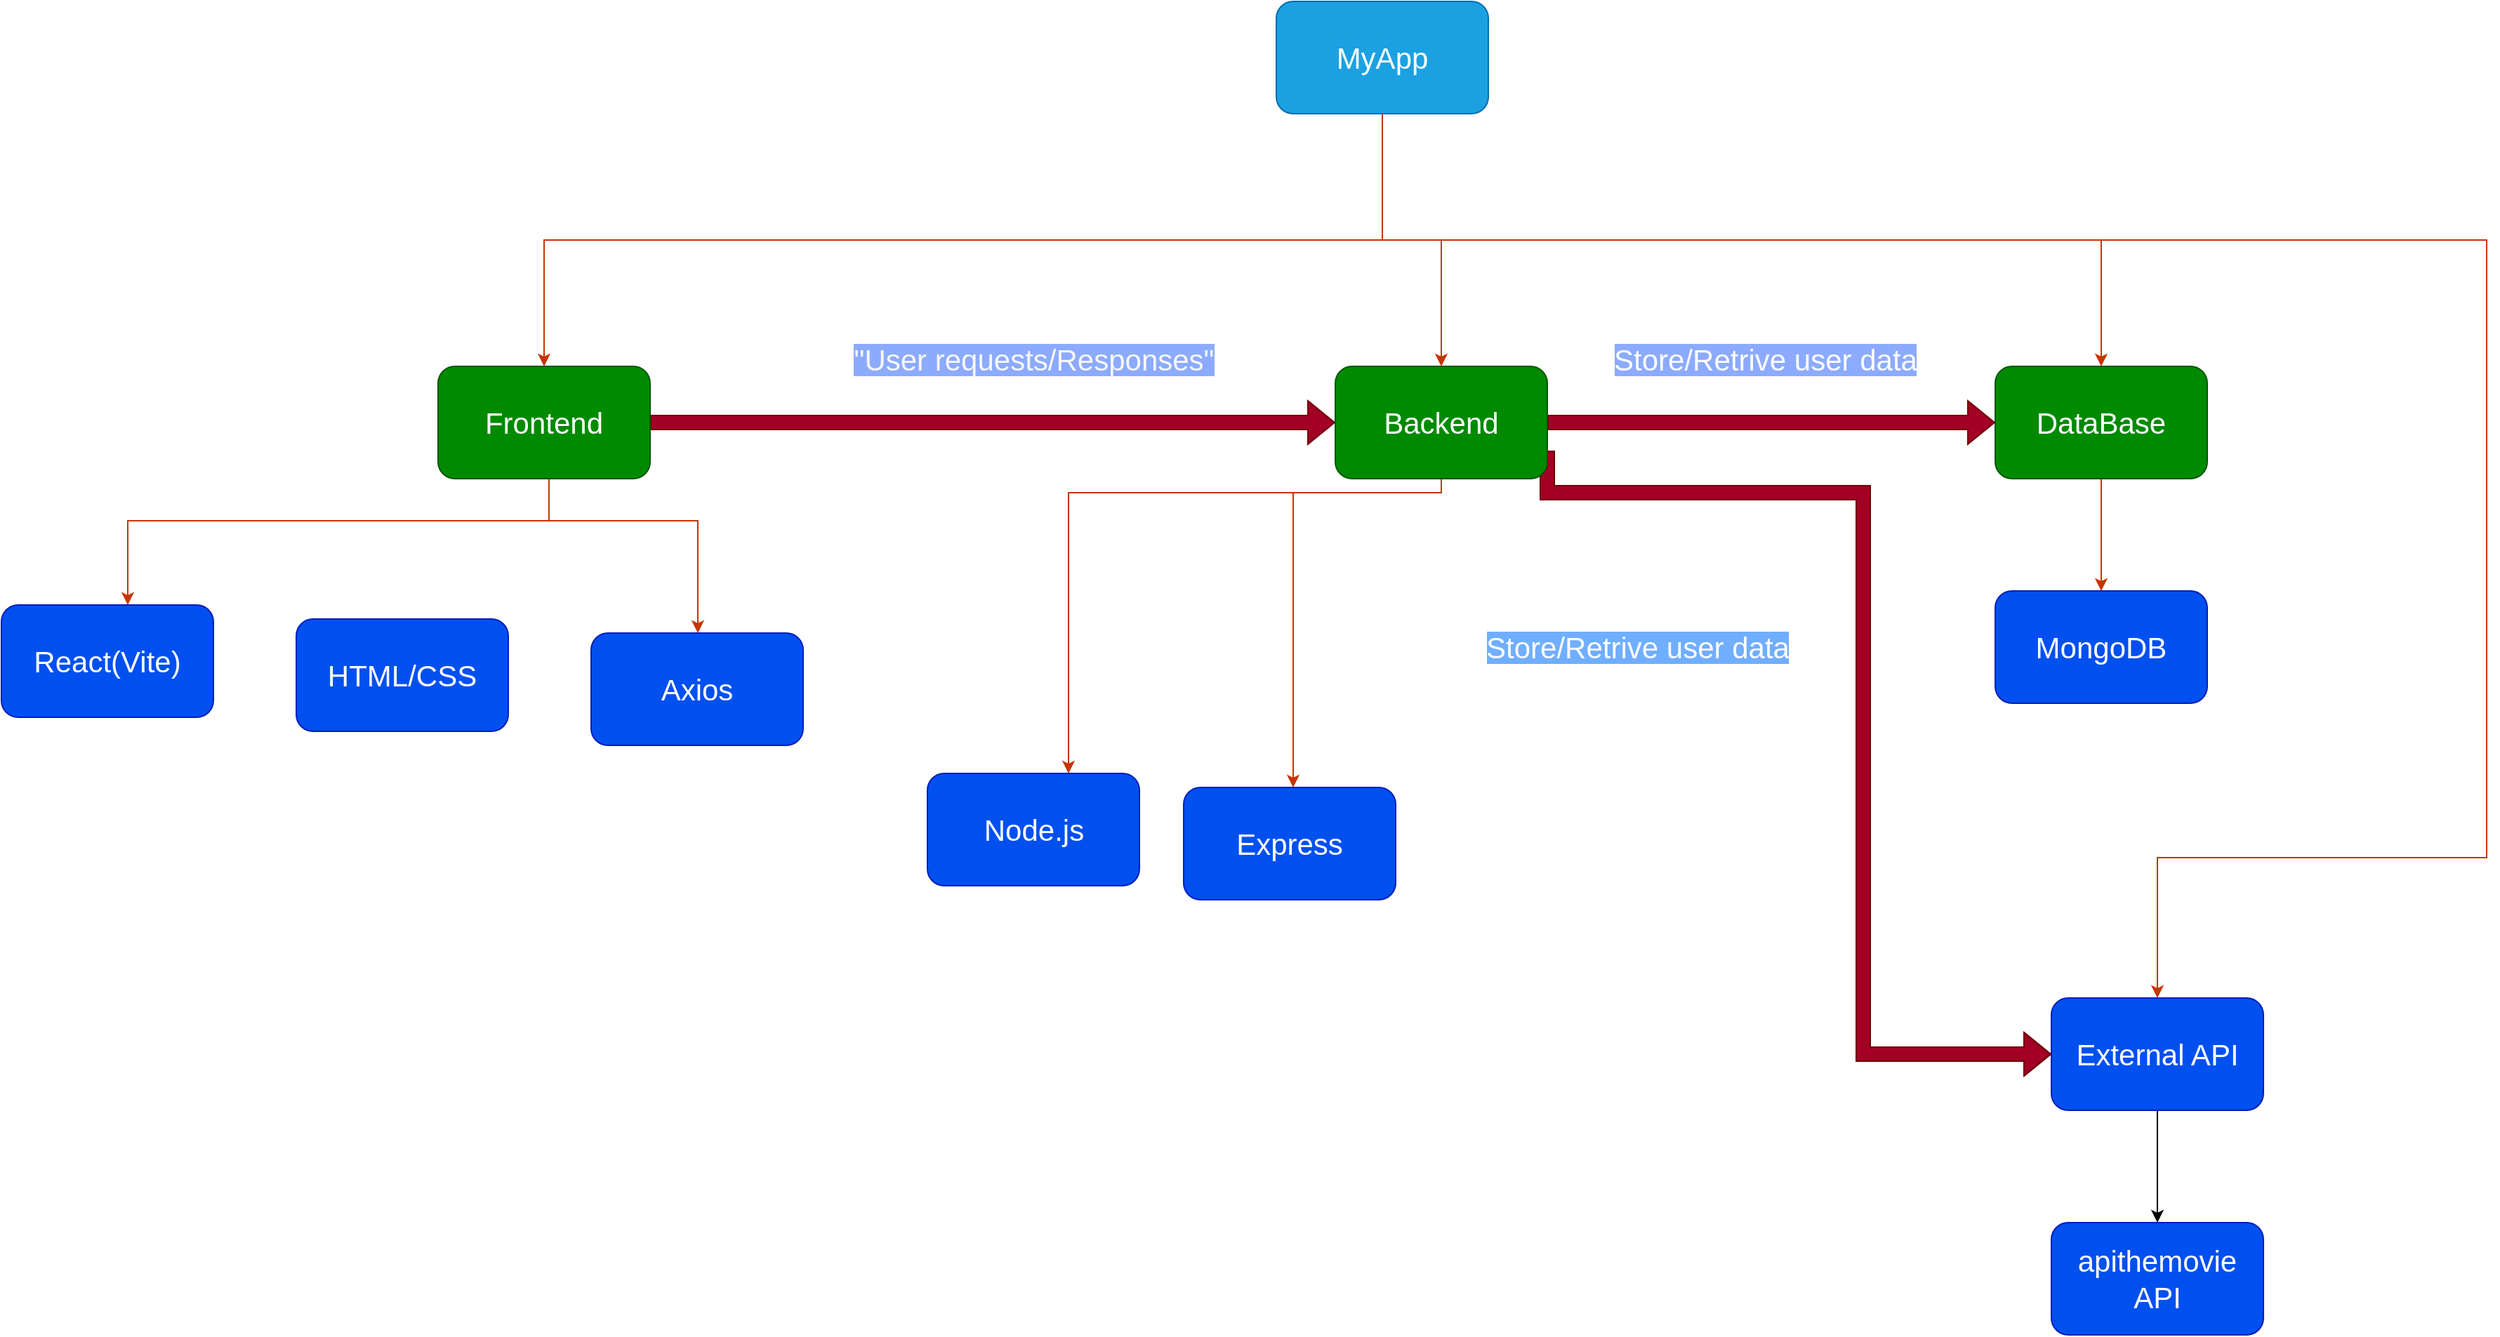 <mxfile version="24.7.4">
  <diagram name="Page-1" id="5f0bae14-7c28-e335-631c-24af17079c00">
    <mxGraphModel dx="2844" dy="956" grid="1" gridSize="10" guides="1" tooltips="1" connect="1" arrows="1" fold="1" page="1" pageScale="1" pageWidth="1100" pageHeight="850" background="none" math="0" shadow="0">
      <root>
        <mxCell id="0" />
        <mxCell id="1" parent="0" />
        <mxCell id="r8tFkjvlElGeR6HCOG_i-43" value="" style="edgeStyle=orthogonalEdgeStyle;rounded=0;orthogonalLoop=1;jettySize=auto;html=1;fontSize=21;" parent="1" source="r8tFkjvlElGeR6HCOG_i-1" target="r8tFkjvlElGeR6HCOG_i-42" edge="1">
          <mxGeometry relative="1" as="geometry" />
        </mxCell>
        <mxCell id="r8tFkjvlElGeR6HCOG_i-1" value="External API" style="rounded=1;whiteSpace=wrap;html=1;fillColor=#0050ef;strokeColor=#001DBC;fontSize=21;fontColor=#ffffff;" parent="1" vertex="1">
          <mxGeometry x="670" y="740" width="151" height="80" as="geometry" />
        </mxCell>
        <mxCell id="r8tFkjvlElGeR6HCOG_i-30" value="" style="edgeStyle=orthogonalEdgeStyle;rounded=0;orthogonalLoop=1;jettySize=auto;html=1;fillColor=#fa6800;strokeColor=#C73500;fontSize=21;" parent="1" target="r8tFkjvlElGeR6HCOG_i-23" edge="1">
          <mxGeometry relative="1" as="geometry">
            <mxPoint x="-464.5" y="300" as="sourcePoint" />
            <mxPoint x="-700" y="430" as="targetPoint" />
            <Array as="points">
              <mxPoint x="-400" y="300" />
              <mxPoint x="-400" y="400" />
              <mxPoint x="-700" y="400" />
            </Array>
          </mxGeometry>
        </mxCell>
        <mxCell id="r8tFkjvlElGeR6HCOG_i-51" style="edgeStyle=orthogonalEdgeStyle;rounded=0;orthogonalLoop=1;jettySize=auto;html=1;exitX=1;exitY=0.5;exitDx=0;exitDy=0;entryX=0;entryY=0.5;entryDx=0;entryDy=0;shape=flexArrow;fillColor=#a20025;strokeColor=#6F0000;fontSize=21;" parent="1" source="r8tFkjvlElGeR6HCOG_i-2" target="r8tFkjvlElGeR6HCOG_i-4" edge="1">
          <mxGeometry relative="1" as="geometry" />
        </mxCell>
        <mxCell id="r8tFkjvlElGeR6HCOG_i-63" style="edgeStyle=orthogonalEdgeStyle;rounded=0;orthogonalLoop=1;jettySize=auto;html=1;exitX=0.5;exitY=1;exitDx=0;exitDy=0;fillColor=#fa6800;strokeColor=#C73500;fontSize=21;" parent="1" source="r8tFkjvlElGeR6HCOG_i-2" target="r8tFkjvlElGeR6HCOG_i-31" edge="1">
          <mxGeometry relative="1" as="geometry">
            <Array as="points">
              <mxPoint x="-400" y="370" />
              <mxPoint x="-400" y="400" />
              <mxPoint x="-294" y="400" />
            </Array>
          </mxGeometry>
        </mxCell>
        <mxCell id="r8tFkjvlElGeR6HCOG_i-2" value="Frontend" style="rounded=1;whiteSpace=wrap;html=1;fillColor=#008a00;strokeColor=#005700;fontColor=#ffffff;fontSize=21;" parent="1" vertex="1">
          <mxGeometry x="-479" y="290" width="151" height="80" as="geometry" />
        </mxCell>
        <mxCell id="r8tFkjvlElGeR6HCOG_i-41" value="" style="edgeStyle=orthogonalEdgeStyle;rounded=0;orthogonalLoop=1;jettySize=auto;html=1;fillColor=#fa6800;strokeColor=#C73500;fontSize=21;" parent="1" source="r8tFkjvlElGeR6HCOG_i-3" target="r8tFkjvlElGeR6HCOG_i-40" edge="1">
          <mxGeometry relative="1" as="geometry" />
        </mxCell>
        <mxCell id="r8tFkjvlElGeR6HCOG_i-3" value="DataBase" style="rounded=1;whiteSpace=wrap;html=1;fillColor=#008a00;strokeColor=#005700;fontColor=#ffffff;fontSize=21;" parent="1" vertex="1">
          <mxGeometry x="630" y="290" width="151" height="80" as="geometry" />
        </mxCell>
        <mxCell id="r8tFkjvlElGeR6HCOG_i-13" value="" style="edgeStyle=orthogonalEdgeStyle;rounded=0;orthogonalLoop=1;jettySize=auto;html=1;fillColor=#fa6800;strokeColor=#C73500;fontSize=21;" parent="1" source="r8tFkjvlElGeR6HCOG_i-4" target="r8tFkjvlElGeR6HCOG_i-12" edge="1">
          <mxGeometry relative="1" as="geometry">
            <Array as="points">
              <mxPoint x="236" y="380" />
              <mxPoint x="-30" y="380" />
            </Array>
          </mxGeometry>
        </mxCell>
        <mxCell id="r8tFkjvlElGeR6HCOG_i-19" value="" style="edgeStyle=orthogonalEdgeStyle;rounded=0;orthogonalLoop=1;jettySize=auto;html=1;fillColor=#fa6800;strokeColor=#C73500;fontSize=21;" parent="1" edge="1">
          <mxGeometry relative="1" as="geometry">
            <mxPoint x="162.5" y="380" as="sourcePoint" />
            <mxPoint x="130" y="590" as="targetPoint" />
            <Array as="points">
              <mxPoint x="228.5" y="380" />
              <mxPoint x="228.5" y="380" />
            </Array>
          </mxGeometry>
        </mxCell>
        <mxCell id="r8tFkjvlElGeR6HCOG_i-54" style="edgeStyle=orthogonalEdgeStyle;rounded=0;orthogonalLoop=1;jettySize=auto;html=1;exitX=1;exitY=0.5;exitDx=0;exitDy=0;entryX=0;entryY=0.5;entryDx=0;entryDy=0;shape=flexArrow;fillColor=#a20025;strokeColor=#6F0000;fontSize=21;" parent="1" source="r8tFkjvlElGeR6HCOG_i-4" target="r8tFkjvlElGeR6HCOG_i-3" edge="1">
          <mxGeometry relative="1" as="geometry" />
        </mxCell>
        <mxCell id="r8tFkjvlElGeR6HCOG_i-57" style="edgeStyle=orthogonalEdgeStyle;rounded=0;orthogonalLoop=1;jettySize=auto;html=1;exitX=1;exitY=0.75;exitDx=0;exitDy=0;shape=flexArrow;fillColor=#a20025;strokeColor=#6F0000;fontSize=21;" parent="1" source="r8tFkjvlElGeR6HCOG_i-4" target="r8tFkjvlElGeR6HCOG_i-1" edge="1">
          <mxGeometry relative="1" as="geometry">
            <Array as="points">
              <mxPoint x="311" y="380" />
              <mxPoint x="536" y="380" />
            </Array>
          </mxGeometry>
        </mxCell>
        <mxCell id="r8tFkjvlElGeR6HCOG_i-4" value="&lt;font style=&quot;font-size: 21px;&quot;&gt;Backend&lt;/font&gt;" style="rounded=1;whiteSpace=wrap;html=1;fillColor=#008a00;strokeColor=#005700;fontColor=#ffffff;fontSize=21;" parent="1" vertex="1">
          <mxGeometry x="160" y="290" width="151" height="80" as="geometry" />
        </mxCell>
        <mxCell id="r8tFkjvlElGeR6HCOG_i-44" style="edgeStyle=orthogonalEdgeStyle;rounded=0;orthogonalLoop=1;jettySize=auto;html=1;exitX=0.5;exitY=1;exitDx=0;exitDy=0;entryX=0.5;entryY=0;entryDx=0;entryDy=0;fillColor=#fa6800;strokeColor=#C73500;fontSize=21;" parent="1" source="r8tFkjvlElGeR6HCOG_i-5" target="r8tFkjvlElGeR6HCOG_i-2" edge="1">
          <mxGeometry relative="1" as="geometry" />
        </mxCell>
        <mxCell id="r8tFkjvlElGeR6HCOG_i-45" style="edgeStyle=orthogonalEdgeStyle;rounded=0;orthogonalLoop=1;jettySize=auto;html=1;exitX=0.5;exitY=1;exitDx=0;exitDy=0;fillColor=#fa6800;strokeColor=#C73500;fontSize=21;" parent="1" source="r8tFkjvlElGeR6HCOG_i-5" target="r8tFkjvlElGeR6HCOG_i-4" edge="1">
          <mxGeometry relative="1" as="geometry" />
        </mxCell>
        <mxCell id="r8tFkjvlElGeR6HCOG_i-46" style="edgeStyle=orthogonalEdgeStyle;rounded=0;orthogonalLoop=1;jettySize=auto;html=1;exitX=0.5;exitY=1;exitDx=0;exitDy=0;fillColor=#fa6800;strokeColor=#C73500;fontSize=21;" parent="1" source="r8tFkjvlElGeR6HCOG_i-5" target="r8tFkjvlElGeR6HCOG_i-3" edge="1">
          <mxGeometry relative="1" as="geometry" />
        </mxCell>
        <mxCell id="r8tFkjvlElGeR6HCOG_i-62" style="edgeStyle=orthogonalEdgeStyle;rounded=0;orthogonalLoop=1;jettySize=auto;html=1;exitX=0.5;exitY=1;exitDx=0;exitDy=0;entryX=0.5;entryY=0;entryDx=0;entryDy=0;fillColor=#fa6800;strokeColor=#C73500;fontSize=21;" parent="1" source="r8tFkjvlElGeR6HCOG_i-5" target="r8tFkjvlElGeR6HCOG_i-1" edge="1">
          <mxGeometry relative="1" as="geometry">
            <Array as="points">
              <mxPoint x="194" y="200" />
              <mxPoint x="980" y="200" />
              <mxPoint x="980" y="640" />
              <mxPoint x="746" y="640" />
            </Array>
          </mxGeometry>
        </mxCell>
        <mxCell id="r8tFkjvlElGeR6HCOG_i-5" value="MyApp" style="rounded=1;whiteSpace=wrap;html=1;fillColor=#1ba1e2;strokeColor=#006EAF;fontColor=#ffffff;fontSize=21;" parent="1" vertex="1">
          <mxGeometry x="118" y="30" width="151" height="80" as="geometry" />
        </mxCell>
        <mxCell id="r8tFkjvlElGeR6HCOG_i-12" value="Node.js" style="rounded=1;whiteSpace=wrap;html=1;fillColor=#0050ef;strokeColor=#001DBC;fontSize=21;fontColor=#ffffff;" parent="1" vertex="1">
          <mxGeometry x="-130.5" y="580" width="151" height="80" as="geometry" />
        </mxCell>
        <mxCell id="r8tFkjvlElGeR6HCOG_i-18" value="Express" style="rounded=1;whiteSpace=wrap;html=1;fillColor=#0050ef;strokeColor=#001DBC;fontSize=21;fontColor=#ffffff;" parent="1" vertex="1">
          <mxGeometry x="52" y="590" width="151" height="80" as="geometry" />
        </mxCell>
        <mxCell id="r8tFkjvlElGeR6HCOG_i-23" value="React(Vite)" style="rounded=1;whiteSpace=wrap;html=1;fillColor=#0050ef;strokeColor=#001DBC;fontSize=21;fontColor=#ffffff;" parent="1" vertex="1">
          <mxGeometry x="-790" y="460" width="151" height="80" as="geometry" />
        </mxCell>
        <mxCell id="r8tFkjvlElGeR6HCOG_i-31" value="Axios" style="rounded=1;whiteSpace=wrap;html=1;fillColor=#0050ef;strokeColor=#001DBC;fontSize=21;fontColor=#ffffff;" parent="1" vertex="1">
          <mxGeometry x="-370" y="480" width="151" height="80" as="geometry" />
        </mxCell>
        <mxCell id="r8tFkjvlElGeR6HCOG_i-34" value="HTML/CSS" style="rounded=1;whiteSpace=wrap;html=1;fillColor=#0050ef;strokeColor=#001DBC;fontSize=21;fontColor=#ffffff;" parent="1" vertex="1">
          <mxGeometry x="-580" y="470" width="151" height="80" as="geometry" />
        </mxCell>
        <mxCell id="r8tFkjvlElGeR6HCOG_i-40" value="MongoDB" style="rounded=1;whiteSpace=wrap;html=1;fillColor=#0050ef;strokeColor=#001DBC;fontSize=21;fontColor=#ffffff;" parent="1" vertex="1">
          <mxGeometry x="630" y="450" width="151" height="80" as="geometry" />
        </mxCell>
        <mxCell id="r8tFkjvlElGeR6HCOG_i-42" value="apithemovie API" style="rounded=1;whiteSpace=wrap;html=1;fillColor=#0050ef;strokeColor=#001DBC;fontSize=21;fontColor=#ffffff;" parent="1" vertex="1">
          <mxGeometry x="670" y="900" width="151" height="80" as="geometry" />
        </mxCell>
        <mxCell id="r8tFkjvlElGeR6HCOG_i-53" value="&lt;span style=&quot;background-color: rgb(140, 171, 255);&quot;&gt;&lt;font color=&quot;#f7f7f7&quot;&gt;&quot;User requests/Responses&quot;&lt;/font&gt;&lt;/span&gt;" style="text;html=1;align=center;verticalAlign=middle;resizable=0;points=[];autosize=1;fontSize=21;" parent="1" vertex="1">
          <mxGeometry x="-195" y="265" width="280" height="40" as="geometry" />
        </mxCell>
        <mxCell id="r8tFkjvlElGeR6HCOG_i-55" value="&lt;span style=&quot;background-color: rgb(140, 171, 255);&quot;&gt;&lt;font color=&quot;#ffffff&quot;&gt;Store/Retrive user data&lt;/font&gt;&lt;/span&gt;" style="text;html=1;align=center;verticalAlign=middle;resizable=0;points=[];autosize=1;fontSize=21;" parent="1" vertex="1">
          <mxGeometry x="346" y="265" width="240" height="40" as="geometry" />
        </mxCell>
        <mxCell id="r8tFkjvlElGeR6HCOG_i-59" value="&lt;span style=&quot;background-color: rgb(112, 174, 255);&quot;&gt;&lt;font color=&quot;#ffffff&quot;&gt;Store/Retrive user data&lt;/font&gt;&lt;/span&gt;" style="text;html=1;align=center;verticalAlign=middle;resizable=0;points=[];autosize=1;fontSize=21;" parent="1" vertex="1">
          <mxGeometry x="255" y="470" width="240" height="40" as="geometry" />
        </mxCell>
      </root>
    </mxGraphModel>
  </diagram>
</mxfile>
